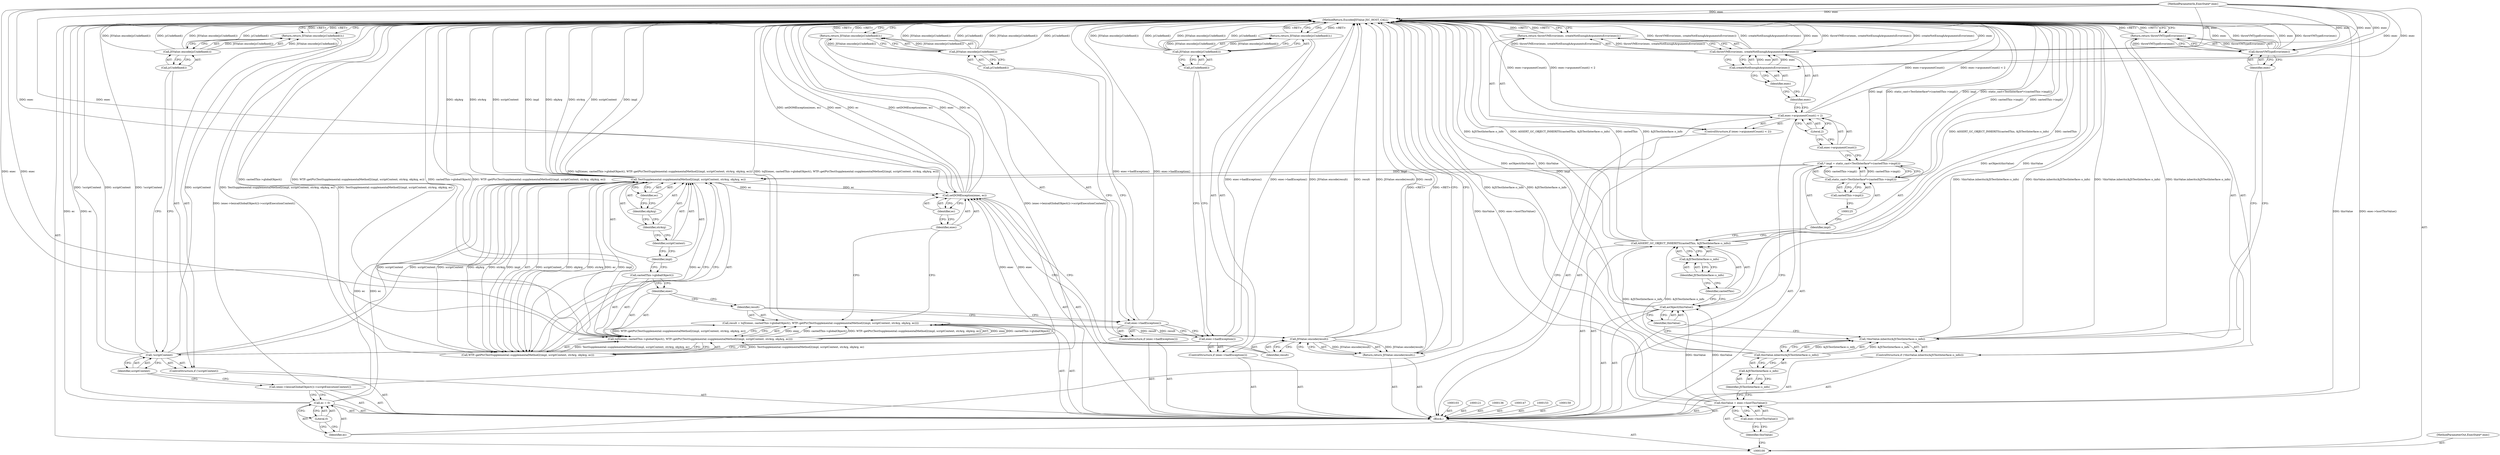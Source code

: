 digraph "0_Chrome_b944f670bb7a8a919daac497a4ea0536c954c201_17" {
"1000178" [label="(MethodReturn,EncodedJSValue JSC_HOST_CALL)"];
"1000101" [label="(MethodParameterIn,ExecState* exec)"];
"1000288" [label="(MethodParameterOut,ExecState* exec)"];
"1000132" [label="(Call,throwVMError(exec, createNotEnoughArgumentsError(exec)))"];
"1000133" [label="(Identifier,exec)"];
"1000134" [label="(Call,createNotEnoughArgumentsError(exec))"];
"1000135" [label="(Identifier,exec)"];
"1000131" [label="(Return,return throwVMError(exec, createNotEnoughArgumentsError(exec));)"];
"1000137" [label="(Call,ec = 0)"];
"1000138" [label="(Identifier,ec)"];
"1000139" [label="(Literal,0)"];
"1000140" [label="(Call,(exec->lexicalGlobalObject())->scriptExecutionContext())"];
"1000143" [label="(Identifier,scriptContext)"];
"1000141" [label="(ControlStructure,if (!scriptContext))"];
"1000142" [label="(Call,!scriptContext)"];
"1000145" [label="(Call,JSValue::encode(jsUndefined()))"];
"1000146" [label="(Call,jsUndefined())"];
"1000144" [label="(Return,return JSValue::encode(jsUndefined());)"];
"1000148" [label="(ControlStructure,if (exec->hadException()))"];
"1000149" [label="(Call,exec->hadException())"];
"1000151" [label="(Call,JSValue::encode(jsUndefined()))"];
"1000152" [label="(Call,jsUndefined())"];
"1000150" [label="(Return,return JSValue::encode(jsUndefined());)"];
"1000154" [label="(ControlStructure,if (exec->hadException()))"];
"1000155" [label="(Call,exec->hadException())"];
"1000102" [label="(Block,)"];
"1000157" [label="(Call,JSValue::encode(jsUndefined()))"];
"1000158" [label="(Call,jsUndefined())"];
"1000156" [label="(Return,return JSValue::encode(jsUndefined());)"];
"1000167" [label="(Identifier,impl)"];
"1000168" [label="(Identifier,scriptContext)"];
"1000169" [label="(Identifier,strArg)"];
"1000170" [label="(Identifier,objArg)"];
"1000171" [label="(Identifier,ec)"];
"1000160" [label="(Call,result = toJS(exec, castedThis->globalObject(), WTF::getPtr(TestSupplemental::supplementalMethod2(impl, scriptContext, strArg, objArg, ec))))"];
"1000161" [label="(Identifier,result)"];
"1000162" [label="(Call,toJS(exec, castedThis->globalObject(), WTF::getPtr(TestSupplemental::supplementalMethod2(impl, scriptContext, strArg, objArg, ec))))"];
"1000163" [label="(Identifier,exec)"];
"1000164" [label="(Call,castedThis->globalObject())"];
"1000165" [label="(Call,WTF::getPtr(TestSupplemental::supplementalMethod2(impl, scriptContext, strArg, objArg, ec)))"];
"1000166" [label="(Call,TestSupplemental::supplementalMethod2(impl, scriptContext, strArg, objArg, ec))"];
"1000173" [label="(Identifier,exec)"];
"1000174" [label="(Identifier,ec)"];
"1000172" [label="(Call,setDOMException(exec, ec))"];
"1000176" [label="(Call,JSValue::encode(result))"];
"1000177" [label="(Identifier,result)"];
"1000175" [label="(Return,return JSValue::encode(result);)"];
"1000104" [label="(Call,thisValue = exec->hostThisValue())"];
"1000105" [label="(Identifier,thisValue)"];
"1000106" [label="(Call,exec->hostThisValue())"];
"1000110" [label="(Call,&JSTestInterface::s_info)"];
"1000111" [label="(Identifier,JSTestInterface::s_info)"];
"1000107" [label="(ControlStructure,if (!thisValue.inherits(&JSTestInterface::s_info)))"];
"1000108" [label="(Call,!thisValue.inherits(&JSTestInterface::s_info))"];
"1000109" [label="(Call,thisValue.inherits(&JSTestInterface::s_info))"];
"1000113" [label="(Call,throwVMTypeError(exec))"];
"1000114" [label="(Identifier,exec)"];
"1000112" [label="(Return,return throwVMTypeError(exec);)"];
"1000115" [label="(Call,asObject(thisValue))"];
"1000116" [label="(Identifier,thisValue)"];
"1000118" [label="(Identifier,castedThis)"];
"1000119" [label="(Call,&JSTestInterface::s_info)"];
"1000120" [label="(Identifier,JSTestInterface::s_info)"];
"1000117" [label="(Call,ASSERT_GC_OBJECT_INHERITS(castedThis, &JSTestInterface::s_info))"];
"1000122" [label="(Call,* impl = static_cast<TestInterface*>(castedThis->impl()))"];
"1000123" [label="(Identifier,impl)"];
"1000124" [label="(Call,static_cast<TestInterface*>(castedThis->impl()))"];
"1000126" [label="(Call,castedThis->impl())"];
"1000130" [label="(Literal,2)"];
"1000127" [label="(ControlStructure,if (exec->argumentCount() < 2))"];
"1000128" [label="(Call,exec->argumentCount() < 2)"];
"1000129" [label="(Call,exec->argumentCount())"];
"1000178" -> "1000100"  [label="AST: "];
"1000178" -> "1000112"  [label="CFG: "];
"1000178" -> "1000131"  [label="CFG: "];
"1000178" -> "1000144"  [label="CFG: "];
"1000178" -> "1000150"  [label="CFG: "];
"1000178" -> "1000156"  [label="CFG: "];
"1000178" -> "1000175"  [label="CFG: "];
"1000144" -> "1000178"  [label="DDG: <RET>"];
"1000117" -> "1000178"  [label="DDG: ASSERT_GC_OBJECT_INHERITS(castedThis, &JSTestInterface::s_info)"];
"1000117" -> "1000178"  [label="DDG: castedThis"];
"1000117" -> "1000178"  [label="DDG: &JSTestInterface::s_info"];
"1000108" -> "1000178"  [label="DDG: !thisValue.inherits(&JSTestInterface::s_info)"];
"1000108" -> "1000178"  [label="DDG: thisValue.inherits(&JSTestInterface::s_info)"];
"1000151" -> "1000178"  [label="DDG: JSValue::encode(jsUndefined())"];
"1000151" -> "1000178"  [label="DDG: jsUndefined()"];
"1000166" -> "1000178"  [label="DDG: strArg"];
"1000166" -> "1000178"  [label="DDG: scriptContext"];
"1000166" -> "1000178"  [label="DDG: impl"];
"1000166" -> "1000178"  [label="DDG: objArg"];
"1000157" -> "1000178"  [label="DDG: JSValue::encode(jsUndefined())"];
"1000157" -> "1000178"  [label="DDG: jsUndefined()"];
"1000104" -> "1000178"  [label="DDG: thisValue"];
"1000104" -> "1000178"  [label="DDG: exec->hostThisValue()"];
"1000115" -> "1000178"  [label="DDG: asObject(thisValue)"];
"1000115" -> "1000178"  [label="DDG: thisValue"];
"1000132" -> "1000178"  [label="DDG: exec"];
"1000132" -> "1000178"  [label="DDG: throwVMError(exec, createNotEnoughArgumentsError(exec))"];
"1000132" -> "1000178"  [label="DDG: createNotEnoughArgumentsError(exec)"];
"1000162" -> "1000178"  [label="DDG: castedThis->globalObject()"];
"1000162" -> "1000178"  [label="DDG: WTF::getPtr(TestSupplemental::supplementalMethod2(impl, scriptContext, strArg, objArg, ec))"];
"1000124" -> "1000178"  [label="DDG: castedThis->impl()"];
"1000172" -> "1000178"  [label="DDG: setDOMException(exec, ec)"];
"1000172" -> "1000178"  [label="DDG: exec"];
"1000172" -> "1000178"  [label="DDG: ec"];
"1000142" -> "1000178"  [label="DDG: !scriptContext"];
"1000142" -> "1000178"  [label="DDG: scriptContext"];
"1000113" -> "1000178"  [label="DDG: exec"];
"1000113" -> "1000178"  [label="DDG: throwVMTypeError(exec)"];
"1000122" -> "1000178"  [label="DDG: impl"];
"1000122" -> "1000178"  [label="DDG: static_cast<TestInterface*>(castedThis->impl())"];
"1000165" -> "1000178"  [label="DDG: TestSupplemental::supplementalMethod2(impl, scriptContext, strArg, objArg, ec)"];
"1000140" -> "1000178"  [label="DDG: (exec->lexicalGlobalObject())->scriptExecutionContext()"];
"1000128" -> "1000178"  [label="DDG: exec->argumentCount()"];
"1000128" -> "1000178"  [label="DDG: exec->argumentCount() < 2"];
"1000155" -> "1000178"  [label="DDG: exec->hadException()"];
"1000149" -> "1000178"  [label="DDG: exec->hadException()"];
"1000176" -> "1000178"  [label="DDG: JSValue::encode(result)"];
"1000176" -> "1000178"  [label="DDG: result"];
"1000101" -> "1000178"  [label="DDG: exec"];
"1000109" -> "1000178"  [label="DDG: &JSTestInterface::s_info"];
"1000145" -> "1000178"  [label="DDG: JSValue::encode(jsUndefined())"];
"1000145" -> "1000178"  [label="DDG: jsUndefined()"];
"1000137" -> "1000178"  [label="DDG: ec"];
"1000160" -> "1000178"  [label="DDG: toJS(exec, castedThis->globalObject(), WTF::getPtr(TestSupplemental::supplementalMethod2(impl, scriptContext, strArg, objArg, ec)))"];
"1000131" -> "1000178"  [label="DDG: <RET>"];
"1000112" -> "1000178"  [label="DDG: <RET>"];
"1000175" -> "1000178"  [label="DDG: <RET>"];
"1000156" -> "1000178"  [label="DDG: <RET>"];
"1000150" -> "1000178"  [label="DDG: <RET>"];
"1000101" -> "1000100"  [label="AST: "];
"1000101" -> "1000178"  [label="DDG: exec"];
"1000101" -> "1000113"  [label="DDG: exec"];
"1000101" -> "1000132"  [label="DDG: exec"];
"1000101" -> "1000134"  [label="DDG: exec"];
"1000101" -> "1000162"  [label="DDG: exec"];
"1000101" -> "1000172"  [label="DDG: exec"];
"1000288" -> "1000100"  [label="AST: "];
"1000132" -> "1000131"  [label="AST: "];
"1000132" -> "1000134"  [label="CFG: "];
"1000133" -> "1000132"  [label="AST: "];
"1000134" -> "1000132"  [label="AST: "];
"1000131" -> "1000132"  [label="CFG: "];
"1000132" -> "1000178"  [label="DDG: exec"];
"1000132" -> "1000178"  [label="DDG: throwVMError(exec, createNotEnoughArgumentsError(exec))"];
"1000132" -> "1000178"  [label="DDG: createNotEnoughArgumentsError(exec)"];
"1000132" -> "1000131"  [label="DDG: throwVMError(exec, createNotEnoughArgumentsError(exec))"];
"1000134" -> "1000132"  [label="DDG: exec"];
"1000101" -> "1000132"  [label="DDG: exec"];
"1000133" -> "1000132"  [label="AST: "];
"1000133" -> "1000128"  [label="CFG: "];
"1000135" -> "1000133"  [label="CFG: "];
"1000134" -> "1000132"  [label="AST: "];
"1000134" -> "1000135"  [label="CFG: "];
"1000135" -> "1000134"  [label="AST: "];
"1000132" -> "1000134"  [label="CFG: "];
"1000134" -> "1000132"  [label="DDG: exec"];
"1000101" -> "1000134"  [label="DDG: exec"];
"1000135" -> "1000134"  [label="AST: "];
"1000135" -> "1000133"  [label="CFG: "];
"1000134" -> "1000135"  [label="CFG: "];
"1000131" -> "1000127"  [label="AST: "];
"1000131" -> "1000132"  [label="CFG: "];
"1000132" -> "1000131"  [label="AST: "];
"1000178" -> "1000131"  [label="CFG: "];
"1000131" -> "1000178"  [label="DDG: <RET>"];
"1000132" -> "1000131"  [label="DDG: throwVMError(exec, createNotEnoughArgumentsError(exec))"];
"1000137" -> "1000102"  [label="AST: "];
"1000137" -> "1000139"  [label="CFG: "];
"1000138" -> "1000137"  [label="AST: "];
"1000139" -> "1000137"  [label="AST: "];
"1000140" -> "1000137"  [label="CFG: "];
"1000137" -> "1000178"  [label="DDG: ec"];
"1000137" -> "1000166"  [label="DDG: ec"];
"1000138" -> "1000137"  [label="AST: "];
"1000138" -> "1000128"  [label="CFG: "];
"1000139" -> "1000138"  [label="CFG: "];
"1000139" -> "1000137"  [label="AST: "];
"1000139" -> "1000138"  [label="CFG: "];
"1000137" -> "1000139"  [label="CFG: "];
"1000140" -> "1000102"  [label="AST: "];
"1000140" -> "1000137"  [label="CFG: "];
"1000143" -> "1000140"  [label="CFG: "];
"1000140" -> "1000178"  [label="DDG: (exec->lexicalGlobalObject())->scriptExecutionContext()"];
"1000143" -> "1000142"  [label="AST: "];
"1000143" -> "1000140"  [label="CFG: "];
"1000142" -> "1000143"  [label="CFG: "];
"1000141" -> "1000102"  [label="AST: "];
"1000142" -> "1000141"  [label="AST: "];
"1000144" -> "1000141"  [label="AST: "];
"1000142" -> "1000141"  [label="AST: "];
"1000142" -> "1000143"  [label="CFG: "];
"1000143" -> "1000142"  [label="AST: "];
"1000146" -> "1000142"  [label="CFG: "];
"1000149" -> "1000142"  [label="CFG: "];
"1000142" -> "1000178"  [label="DDG: !scriptContext"];
"1000142" -> "1000178"  [label="DDG: scriptContext"];
"1000142" -> "1000166"  [label="DDG: scriptContext"];
"1000145" -> "1000144"  [label="AST: "];
"1000145" -> "1000146"  [label="CFG: "];
"1000146" -> "1000145"  [label="AST: "];
"1000144" -> "1000145"  [label="CFG: "];
"1000145" -> "1000178"  [label="DDG: JSValue::encode(jsUndefined())"];
"1000145" -> "1000178"  [label="DDG: jsUndefined()"];
"1000145" -> "1000144"  [label="DDG: JSValue::encode(jsUndefined())"];
"1000146" -> "1000145"  [label="AST: "];
"1000146" -> "1000142"  [label="CFG: "];
"1000145" -> "1000146"  [label="CFG: "];
"1000144" -> "1000141"  [label="AST: "];
"1000144" -> "1000145"  [label="CFG: "];
"1000145" -> "1000144"  [label="AST: "];
"1000178" -> "1000144"  [label="CFG: "];
"1000144" -> "1000178"  [label="DDG: <RET>"];
"1000145" -> "1000144"  [label="DDG: JSValue::encode(jsUndefined())"];
"1000148" -> "1000102"  [label="AST: "];
"1000149" -> "1000148"  [label="AST: "];
"1000150" -> "1000148"  [label="AST: "];
"1000149" -> "1000148"  [label="AST: "];
"1000149" -> "1000142"  [label="CFG: "];
"1000152" -> "1000149"  [label="CFG: "];
"1000155" -> "1000149"  [label="CFG: "];
"1000149" -> "1000178"  [label="DDG: exec->hadException()"];
"1000151" -> "1000150"  [label="AST: "];
"1000151" -> "1000152"  [label="CFG: "];
"1000152" -> "1000151"  [label="AST: "];
"1000150" -> "1000151"  [label="CFG: "];
"1000151" -> "1000178"  [label="DDG: JSValue::encode(jsUndefined())"];
"1000151" -> "1000178"  [label="DDG: jsUndefined()"];
"1000151" -> "1000150"  [label="DDG: JSValue::encode(jsUndefined())"];
"1000152" -> "1000151"  [label="AST: "];
"1000152" -> "1000149"  [label="CFG: "];
"1000151" -> "1000152"  [label="CFG: "];
"1000150" -> "1000148"  [label="AST: "];
"1000150" -> "1000151"  [label="CFG: "];
"1000151" -> "1000150"  [label="AST: "];
"1000178" -> "1000150"  [label="CFG: "];
"1000150" -> "1000178"  [label="DDG: <RET>"];
"1000151" -> "1000150"  [label="DDG: JSValue::encode(jsUndefined())"];
"1000154" -> "1000102"  [label="AST: "];
"1000155" -> "1000154"  [label="AST: "];
"1000156" -> "1000154"  [label="AST: "];
"1000155" -> "1000154"  [label="AST: "];
"1000155" -> "1000149"  [label="CFG: "];
"1000158" -> "1000155"  [label="CFG: "];
"1000161" -> "1000155"  [label="CFG: "];
"1000155" -> "1000178"  [label="DDG: exec->hadException()"];
"1000102" -> "1000100"  [label="AST: "];
"1000103" -> "1000102"  [label="AST: "];
"1000104" -> "1000102"  [label="AST: "];
"1000107" -> "1000102"  [label="AST: "];
"1000115" -> "1000102"  [label="AST: "];
"1000117" -> "1000102"  [label="AST: "];
"1000121" -> "1000102"  [label="AST: "];
"1000122" -> "1000102"  [label="AST: "];
"1000127" -> "1000102"  [label="AST: "];
"1000136" -> "1000102"  [label="AST: "];
"1000137" -> "1000102"  [label="AST: "];
"1000140" -> "1000102"  [label="AST: "];
"1000141" -> "1000102"  [label="AST: "];
"1000147" -> "1000102"  [label="AST: "];
"1000148" -> "1000102"  [label="AST: "];
"1000153" -> "1000102"  [label="AST: "];
"1000154" -> "1000102"  [label="AST: "];
"1000159" -> "1000102"  [label="AST: "];
"1000160" -> "1000102"  [label="AST: "];
"1000172" -> "1000102"  [label="AST: "];
"1000175" -> "1000102"  [label="AST: "];
"1000157" -> "1000156"  [label="AST: "];
"1000157" -> "1000158"  [label="CFG: "];
"1000158" -> "1000157"  [label="AST: "];
"1000156" -> "1000157"  [label="CFG: "];
"1000157" -> "1000178"  [label="DDG: JSValue::encode(jsUndefined())"];
"1000157" -> "1000178"  [label="DDG: jsUndefined()"];
"1000157" -> "1000156"  [label="DDG: JSValue::encode(jsUndefined())"];
"1000158" -> "1000157"  [label="AST: "];
"1000158" -> "1000155"  [label="CFG: "];
"1000157" -> "1000158"  [label="CFG: "];
"1000156" -> "1000154"  [label="AST: "];
"1000156" -> "1000157"  [label="CFG: "];
"1000157" -> "1000156"  [label="AST: "];
"1000178" -> "1000156"  [label="CFG: "];
"1000156" -> "1000178"  [label="DDG: <RET>"];
"1000157" -> "1000156"  [label="DDG: JSValue::encode(jsUndefined())"];
"1000167" -> "1000166"  [label="AST: "];
"1000167" -> "1000164"  [label="CFG: "];
"1000168" -> "1000167"  [label="CFG: "];
"1000168" -> "1000166"  [label="AST: "];
"1000168" -> "1000167"  [label="CFG: "];
"1000169" -> "1000168"  [label="CFG: "];
"1000169" -> "1000166"  [label="AST: "];
"1000169" -> "1000168"  [label="CFG: "];
"1000170" -> "1000169"  [label="CFG: "];
"1000170" -> "1000166"  [label="AST: "];
"1000170" -> "1000169"  [label="CFG: "];
"1000171" -> "1000170"  [label="CFG: "];
"1000171" -> "1000166"  [label="AST: "];
"1000171" -> "1000170"  [label="CFG: "];
"1000166" -> "1000171"  [label="CFG: "];
"1000160" -> "1000102"  [label="AST: "];
"1000160" -> "1000162"  [label="CFG: "];
"1000161" -> "1000160"  [label="AST: "];
"1000162" -> "1000160"  [label="AST: "];
"1000173" -> "1000160"  [label="CFG: "];
"1000160" -> "1000178"  [label="DDG: toJS(exec, castedThis->globalObject(), WTF::getPtr(TestSupplemental::supplementalMethod2(impl, scriptContext, strArg, objArg, ec)))"];
"1000162" -> "1000160"  [label="DDG: exec"];
"1000162" -> "1000160"  [label="DDG: castedThis->globalObject()"];
"1000162" -> "1000160"  [label="DDG: WTF::getPtr(TestSupplemental::supplementalMethod2(impl, scriptContext, strArg, objArg, ec))"];
"1000160" -> "1000176"  [label="DDG: result"];
"1000161" -> "1000160"  [label="AST: "];
"1000161" -> "1000155"  [label="CFG: "];
"1000163" -> "1000161"  [label="CFG: "];
"1000162" -> "1000160"  [label="AST: "];
"1000162" -> "1000165"  [label="CFG: "];
"1000163" -> "1000162"  [label="AST: "];
"1000164" -> "1000162"  [label="AST: "];
"1000165" -> "1000162"  [label="AST: "];
"1000160" -> "1000162"  [label="CFG: "];
"1000162" -> "1000178"  [label="DDG: castedThis->globalObject()"];
"1000162" -> "1000178"  [label="DDG: WTF::getPtr(TestSupplemental::supplementalMethod2(impl, scriptContext, strArg, objArg, ec))"];
"1000162" -> "1000160"  [label="DDG: exec"];
"1000162" -> "1000160"  [label="DDG: castedThis->globalObject()"];
"1000162" -> "1000160"  [label="DDG: WTF::getPtr(TestSupplemental::supplementalMethod2(impl, scriptContext, strArg, objArg, ec))"];
"1000101" -> "1000162"  [label="DDG: exec"];
"1000165" -> "1000162"  [label="DDG: TestSupplemental::supplementalMethod2(impl, scriptContext, strArg, objArg, ec)"];
"1000162" -> "1000172"  [label="DDG: exec"];
"1000163" -> "1000162"  [label="AST: "];
"1000163" -> "1000161"  [label="CFG: "];
"1000164" -> "1000163"  [label="CFG: "];
"1000164" -> "1000162"  [label="AST: "];
"1000164" -> "1000163"  [label="CFG: "];
"1000167" -> "1000164"  [label="CFG: "];
"1000165" -> "1000162"  [label="AST: "];
"1000165" -> "1000166"  [label="CFG: "];
"1000166" -> "1000165"  [label="AST: "];
"1000162" -> "1000165"  [label="CFG: "];
"1000165" -> "1000178"  [label="DDG: TestSupplemental::supplementalMethod2(impl, scriptContext, strArg, objArg, ec)"];
"1000165" -> "1000162"  [label="DDG: TestSupplemental::supplementalMethod2(impl, scriptContext, strArg, objArg, ec)"];
"1000166" -> "1000165"  [label="DDG: scriptContext"];
"1000166" -> "1000165"  [label="DDG: objArg"];
"1000166" -> "1000165"  [label="DDG: strArg"];
"1000166" -> "1000165"  [label="DDG: ec"];
"1000166" -> "1000165"  [label="DDG: impl"];
"1000166" -> "1000165"  [label="AST: "];
"1000166" -> "1000171"  [label="CFG: "];
"1000167" -> "1000166"  [label="AST: "];
"1000168" -> "1000166"  [label="AST: "];
"1000169" -> "1000166"  [label="AST: "];
"1000170" -> "1000166"  [label="AST: "];
"1000171" -> "1000166"  [label="AST: "];
"1000165" -> "1000166"  [label="CFG: "];
"1000166" -> "1000178"  [label="DDG: strArg"];
"1000166" -> "1000178"  [label="DDG: scriptContext"];
"1000166" -> "1000178"  [label="DDG: impl"];
"1000166" -> "1000178"  [label="DDG: objArg"];
"1000166" -> "1000165"  [label="DDG: scriptContext"];
"1000166" -> "1000165"  [label="DDG: objArg"];
"1000166" -> "1000165"  [label="DDG: strArg"];
"1000166" -> "1000165"  [label="DDG: ec"];
"1000166" -> "1000165"  [label="DDG: impl"];
"1000122" -> "1000166"  [label="DDG: impl"];
"1000142" -> "1000166"  [label="DDG: scriptContext"];
"1000137" -> "1000166"  [label="DDG: ec"];
"1000166" -> "1000172"  [label="DDG: ec"];
"1000173" -> "1000172"  [label="AST: "];
"1000173" -> "1000160"  [label="CFG: "];
"1000174" -> "1000173"  [label="CFG: "];
"1000174" -> "1000172"  [label="AST: "];
"1000174" -> "1000173"  [label="CFG: "];
"1000172" -> "1000174"  [label="CFG: "];
"1000172" -> "1000102"  [label="AST: "];
"1000172" -> "1000174"  [label="CFG: "];
"1000173" -> "1000172"  [label="AST: "];
"1000174" -> "1000172"  [label="AST: "];
"1000177" -> "1000172"  [label="CFG: "];
"1000172" -> "1000178"  [label="DDG: setDOMException(exec, ec)"];
"1000172" -> "1000178"  [label="DDG: exec"];
"1000172" -> "1000178"  [label="DDG: ec"];
"1000162" -> "1000172"  [label="DDG: exec"];
"1000101" -> "1000172"  [label="DDG: exec"];
"1000166" -> "1000172"  [label="DDG: ec"];
"1000176" -> "1000175"  [label="AST: "];
"1000176" -> "1000177"  [label="CFG: "];
"1000177" -> "1000176"  [label="AST: "];
"1000175" -> "1000176"  [label="CFG: "];
"1000176" -> "1000178"  [label="DDG: JSValue::encode(result)"];
"1000176" -> "1000178"  [label="DDG: result"];
"1000176" -> "1000175"  [label="DDG: JSValue::encode(result)"];
"1000160" -> "1000176"  [label="DDG: result"];
"1000177" -> "1000176"  [label="AST: "];
"1000177" -> "1000172"  [label="CFG: "];
"1000176" -> "1000177"  [label="CFG: "];
"1000175" -> "1000102"  [label="AST: "];
"1000175" -> "1000176"  [label="CFG: "];
"1000176" -> "1000175"  [label="AST: "];
"1000178" -> "1000175"  [label="CFG: "];
"1000175" -> "1000178"  [label="DDG: <RET>"];
"1000176" -> "1000175"  [label="DDG: JSValue::encode(result)"];
"1000104" -> "1000102"  [label="AST: "];
"1000104" -> "1000106"  [label="CFG: "];
"1000105" -> "1000104"  [label="AST: "];
"1000106" -> "1000104"  [label="AST: "];
"1000111" -> "1000104"  [label="CFG: "];
"1000104" -> "1000178"  [label="DDG: thisValue"];
"1000104" -> "1000178"  [label="DDG: exec->hostThisValue()"];
"1000104" -> "1000115"  [label="DDG: thisValue"];
"1000105" -> "1000104"  [label="AST: "];
"1000105" -> "1000100"  [label="CFG: "];
"1000106" -> "1000105"  [label="CFG: "];
"1000106" -> "1000104"  [label="AST: "];
"1000106" -> "1000105"  [label="CFG: "];
"1000104" -> "1000106"  [label="CFG: "];
"1000110" -> "1000109"  [label="AST: "];
"1000110" -> "1000111"  [label="CFG: "];
"1000111" -> "1000110"  [label="AST: "];
"1000109" -> "1000110"  [label="CFG: "];
"1000111" -> "1000110"  [label="AST: "];
"1000111" -> "1000104"  [label="CFG: "];
"1000110" -> "1000111"  [label="CFG: "];
"1000107" -> "1000102"  [label="AST: "];
"1000108" -> "1000107"  [label="AST: "];
"1000112" -> "1000107"  [label="AST: "];
"1000108" -> "1000107"  [label="AST: "];
"1000108" -> "1000109"  [label="CFG: "];
"1000109" -> "1000108"  [label="AST: "];
"1000114" -> "1000108"  [label="CFG: "];
"1000116" -> "1000108"  [label="CFG: "];
"1000108" -> "1000178"  [label="DDG: !thisValue.inherits(&JSTestInterface::s_info)"];
"1000108" -> "1000178"  [label="DDG: thisValue.inherits(&JSTestInterface::s_info)"];
"1000109" -> "1000108"  [label="DDG: &JSTestInterface::s_info"];
"1000109" -> "1000108"  [label="AST: "];
"1000109" -> "1000110"  [label="CFG: "];
"1000110" -> "1000109"  [label="AST: "];
"1000108" -> "1000109"  [label="CFG: "];
"1000109" -> "1000178"  [label="DDG: &JSTestInterface::s_info"];
"1000109" -> "1000108"  [label="DDG: &JSTestInterface::s_info"];
"1000109" -> "1000117"  [label="DDG: &JSTestInterface::s_info"];
"1000113" -> "1000112"  [label="AST: "];
"1000113" -> "1000114"  [label="CFG: "];
"1000114" -> "1000113"  [label="AST: "];
"1000112" -> "1000113"  [label="CFG: "];
"1000113" -> "1000178"  [label="DDG: exec"];
"1000113" -> "1000178"  [label="DDG: throwVMTypeError(exec)"];
"1000113" -> "1000112"  [label="DDG: throwVMTypeError(exec)"];
"1000101" -> "1000113"  [label="DDG: exec"];
"1000114" -> "1000113"  [label="AST: "];
"1000114" -> "1000108"  [label="CFG: "];
"1000113" -> "1000114"  [label="CFG: "];
"1000112" -> "1000107"  [label="AST: "];
"1000112" -> "1000113"  [label="CFG: "];
"1000113" -> "1000112"  [label="AST: "];
"1000178" -> "1000112"  [label="CFG: "];
"1000112" -> "1000178"  [label="DDG: <RET>"];
"1000113" -> "1000112"  [label="DDG: throwVMTypeError(exec)"];
"1000115" -> "1000102"  [label="AST: "];
"1000115" -> "1000116"  [label="CFG: "];
"1000116" -> "1000115"  [label="AST: "];
"1000118" -> "1000115"  [label="CFG: "];
"1000115" -> "1000178"  [label="DDG: asObject(thisValue)"];
"1000115" -> "1000178"  [label="DDG: thisValue"];
"1000104" -> "1000115"  [label="DDG: thisValue"];
"1000116" -> "1000115"  [label="AST: "];
"1000116" -> "1000108"  [label="CFG: "];
"1000115" -> "1000116"  [label="CFG: "];
"1000118" -> "1000117"  [label="AST: "];
"1000118" -> "1000115"  [label="CFG: "];
"1000120" -> "1000118"  [label="CFG: "];
"1000119" -> "1000117"  [label="AST: "];
"1000119" -> "1000120"  [label="CFG: "];
"1000120" -> "1000119"  [label="AST: "];
"1000117" -> "1000119"  [label="CFG: "];
"1000120" -> "1000119"  [label="AST: "];
"1000120" -> "1000118"  [label="CFG: "];
"1000119" -> "1000120"  [label="CFG: "];
"1000117" -> "1000102"  [label="AST: "];
"1000117" -> "1000119"  [label="CFG: "];
"1000118" -> "1000117"  [label="AST: "];
"1000119" -> "1000117"  [label="AST: "];
"1000123" -> "1000117"  [label="CFG: "];
"1000117" -> "1000178"  [label="DDG: ASSERT_GC_OBJECT_INHERITS(castedThis, &JSTestInterface::s_info)"];
"1000117" -> "1000178"  [label="DDG: castedThis"];
"1000117" -> "1000178"  [label="DDG: &JSTestInterface::s_info"];
"1000109" -> "1000117"  [label="DDG: &JSTestInterface::s_info"];
"1000122" -> "1000102"  [label="AST: "];
"1000122" -> "1000124"  [label="CFG: "];
"1000123" -> "1000122"  [label="AST: "];
"1000124" -> "1000122"  [label="AST: "];
"1000129" -> "1000122"  [label="CFG: "];
"1000122" -> "1000178"  [label="DDG: impl"];
"1000122" -> "1000178"  [label="DDG: static_cast<TestInterface*>(castedThis->impl())"];
"1000124" -> "1000122"  [label="DDG: castedThis->impl()"];
"1000122" -> "1000166"  [label="DDG: impl"];
"1000123" -> "1000122"  [label="AST: "];
"1000123" -> "1000117"  [label="CFG: "];
"1000125" -> "1000123"  [label="CFG: "];
"1000124" -> "1000122"  [label="AST: "];
"1000124" -> "1000126"  [label="CFG: "];
"1000125" -> "1000124"  [label="AST: "];
"1000126" -> "1000124"  [label="AST: "];
"1000122" -> "1000124"  [label="CFG: "];
"1000124" -> "1000178"  [label="DDG: castedThis->impl()"];
"1000124" -> "1000122"  [label="DDG: castedThis->impl()"];
"1000126" -> "1000124"  [label="AST: "];
"1000126" -> "1000125"  [label="CFG: "];
"1000124" -> "1000126"  [label="CFG: "];
"1000130" -> "1000128"  [label="AST: "];
"1000130" -> "1000129"  [label="CFG: "];
"1000128" -> "1000130"  [label="CFG: "];
"1000127" -> "1000102"  [label="AST: "];
"1000128" -> "1000127"  [label="AST: "];
"1000131" -> "1000127"  [label="AST: "];
"1000128" -> "1000127"  [label="AST: "];
"1000128" -> "1000130"  [label="CFG: "];
"1000129" -> "1000128"  [label="AST: "];
"1000130" -> "1000128"  [label="AST: "];
"1000133" -> "1000128"  [label="CFG: "];
"1000138" -> "1000128"  [label="CFG: "];
"1000128" -> "1000178"  [label="DDG: exec->argumentCount()"];
"1000128" -> "1000178"  [label="DDG: exec->argumentCount() < 2"];
"1000129" -> "1000128"  [label="AST: "];
"1000129" -> "1000122"  [label="CFG: "];
"1000130" -> "1000129"  [label="CFG: "];
}
